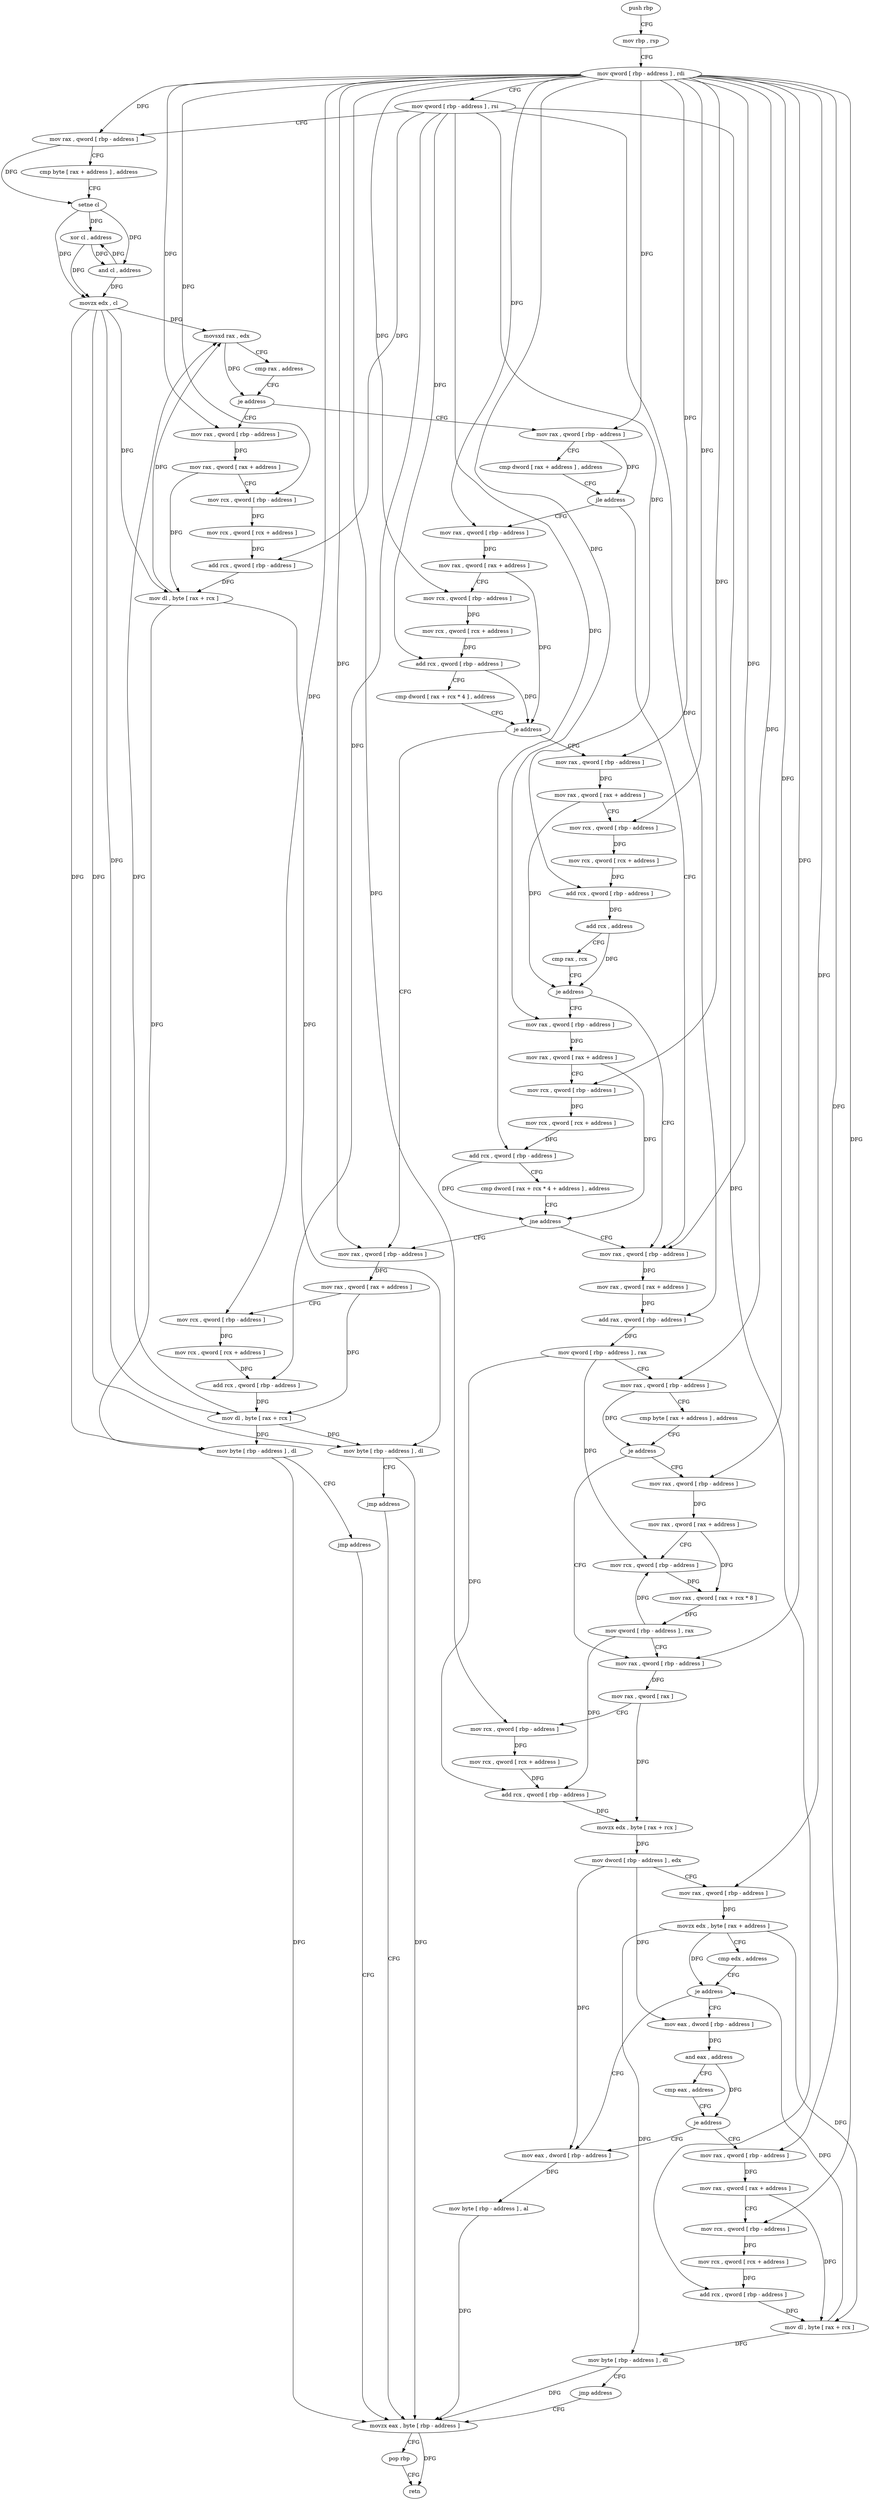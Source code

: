 digraph "func" {
"4249136" [label = "push rbp" ]
"4249137" [label = "mov rbp , rsp" ]
"4249140" [label = "mov qword [ rbp - address ] , rdi" ]
"4249144" [label = "mov qword [ rbp - address ] , rsi" ]
"4249148" [label = "mov rax , qword [ rbp - address ]" ]
"4249152" [label = "cmp byte [ rax + address ] , address" ]
"4249159" [label = "setne cl" ]
"4249162" [label = "xor cl , address" ]
"4249165" [label = "and cl , address" ]
"4249168" [label = "movzx edx , cl" ]
"4249171" [label = "movsxd rax , edx" ]
"4249174" [label = "cmp rax , address" ]
"4249178" [label = "je address" ]
"4249215" [label = "mov rax , qword [ rbp - address ]" ]
"4249184" [label = "mov rax , qword [ rbp - address ]" ]
"4249219" [label = "cmp dword [ rax + address ] , address" ]
"4249226" [label = "jle address" ]
"4249360" [label = "mov rax , qword [ rbp - address ]" ]
"4249232" [label = "mov rax , qword [ rbp - address ]" ]
"4249188" [label = "mov rax , qword [ rax + address ]" ]
"4249192" [label = "mov rcx , qword [ rbp - address ]" ]
"4249196" [label = "mov rcx , qword [ rcx + address ]" ]
"4249200" [label = "add rcx , qword [ rbp - address ]" ]
"4249204" [label = "mov dl , byte [ rax + rcx ]" ]
"4249207" [label = "mov byte [ rbp - address ] , dl" ]
"4249210" [label = "jmp address" ]
"4249511" [label = "movzx eax , byte [ rbp - address ]" ]
"4249364" [label = "mov rax , qword [ rax + address ]" ]
"4249368" [label = "add rax , qword [ rbp - address ]" ]
"4249372" [label = "mov qword [ rbp - address ] , rax" ]
"4249376" [label = "mov rax , qword [ rbp - address ]" ]
"4249380" [label = "cmp byte [ rax + address ] , address" ]
"4249387" [label = "je address" ]
"4249413" [label = "mov rax , qword [ rbp - address ]" ]
"4249393" [label = "mov rax , qword [ rbp - address ]" ]
"4249236" [label = "mov rax , qword [ rax + address ]" ]
"4249240" [label = "mov rcx , qword [ rbp - address ]" ]
"4249244" [label = "mov rcx , qword [ rcx + address ]" ]
"4249248" [label = "add rcx , qword [ rbp - address ]" ]
"4249252" [label = "cmp dword [ rax + rcx * 4 ] , address" ]
"4249256" [label = "je address" ]
"4249329" [label = "mov rax , qword [ rbp - address ]" ]
"4249262" [label = "mov rax , qword [ rbp - address ]" ]
"4249515" [label = "pop rbp" ]
"4249516" [label = "retn" ]
"4249417" [label = "mov rax , qword [ rax ]" ]
"4249420" [label = "mov rcx , qword [ rbp - address ]" ]
"4249424" [label = "mov rcx , qword [ rcx + address ]" ]
"4249428" [label = "add rcx , qword [ rbp - address ]" ]
"4249432" [label = "movzx edx , byte [ rax + rcx ]" ]
"4249436" [label = "mov dword [ rbp - address ] , edx" ]
"4249439" [label = "mov rax , qword [ rbp - address ]" ]
"4249443" [label = "movzx edx , byte [ rax + address ]" ]
"4249450" [label = "cmp edx , address" ]
"4249453" [label = "je address" ]
"4249505" [label = "mov eax , dword [ rbp - address ]" ]
"4249459" [label = "mov eax , dword [ rbp - address ]" ]
"4249397" [label = "mov rax , qword [ rax + address ]" ]
"4249401" [label = "mov rcx , qword [ rbp - address ]" ]
"4249405" [label = "mov rax , qword [ rax + rcx * 8 ]" ]
"4249409" [label = "mov qword [ rbp - address ] , rax" ]
"4249333" [label = "mov rax , qword [ rax + address ]" ]
"4249337" [label = "mov rcx , qword [ rbp - address ]" ]
"4249341" [label = "mov rcx , qword [ rcx + address ]" ]
"4249345" [label = "add rcx , qword [ rbp - address ]" ]
"4249349" [label = "mov dl , byte [ rax + rcx ]" ]
"4249352" [label = "mov byte [ rbp - address ] , dl" ]
"4249355" [label = "jmp address" ]
"4249266" [label = "mov rax , qword [ rax + address ]" ]
"4249270" [label = "mov rcx , qword [ rbp - address ]" ]
"4249274" [label = "mov rcx , qword [ rcx + address ]" ]
"4249278" [label = "add rcx , qword [ rbp - address ]" ]
"4249282" [label = "add rcx , address" ]
"4249289" [label = "cmp rax , rcx" ]
"4249292" [label = "je address" ]
"4249298" [label = "mov rax , qword [ rbp - address ]" ]
"4249508" [label = "mov byte [ rbp - address ] , al" ]
"4249462" [label = "and eax , address" ]
"4249465" [label = "cmp eax , address" ]
"4249468" [label = "je address" ]
"4249474" [label = "mov rax , qword [ rbp - address ]" ]
"4249302" [label = "mov rax , qword [ rax + address ]" ]
"4249306" [label = "mov rcx , qword [ rbp - address ]" ]
"4249310" [label = "mov rcx , qword [ rcx + address ]" ]
"4249314" [label = "add rcx , qword [ rbp - address ]" ]
"4249318" [label = "cmp dword [ rax + rcx * 4 + address ] , address" ]
"4249323" [label = "jne address" ]
"4249478" [label = "mov rax , qword [ rax + address ]" ]
"4249482" [label = "mov rcx , qword [ rbp - address ]" ]
"4249486" [label = "mov rcx , qword [ rcx + address ]" ]
"4249490" [label = "add rcx , qword [ rbp - address ]" ]
"4249494" [label = "mov dl , byte [ rax + rcx ]" ]
"4249497" [label = "mov byte [ rbp - address ] , dl" ]
"4249500" [label = "jmp address" ]
"4249136" -> "4249137" [ label = "CFG" ]
"4249137" -> "4249140" [ label = "CFG" ]
"4249140" -> "4249144" [ label = "CFG" ]
"4249140" -> "4249148" [ label = "DFG" ]
"4249140" -> "4249215" [ label = "DFG" ]
"4249140" -> "4249184" [ label = "DFG" ]
"4249140" -> "4249192" [ label = "DFG" ]
"4249140" -> "4249360" [ label = "DFG" ]
"4249140" -> "4249376" [ label = "DFG" ]
"4249140" -> "4249232" [ label = "DFG" ]
"4249140" -> "4249240" [ label = "DFG" ]
"4249140" -> "4249413" [ label = "DFG" ]
"4249140" -> "4249420" [ label = "DFG" ]
"4249140" -> "4249439" [ label = "DFG" ]
"4249140" -> "4249393" [ label = "DFG" ]
"4249140" -> "4249329" [ label = "DFG" ]
"4249140" -> "4249337" [ label = "DFG" ]
"4249140" -> "4249262" [ label = "DFG" ]
"4249140" -> "4249270" [ label = "DFG" ]
"4249140" -> "4249298" [ label = "DFG" ]
"4249140" -> "4249306" [ label = "DFG" ]
"4249140" -> "4249474" [ label = "DFG" ]
"4249140" -> "4249482" [ label = "DFG" ]
"4249144" -> "4249148" [ label = "CFG" ]
"4249144" -> "4249200" [ label = "DFG" ]
"4249144" -> "4249368" [ label = "DFG" ]
"4249144" -> "4249248" [ label = "DFG" ]
"4249144" -> "4249345" [ label = "DFG" ]
"4249144" -> "4249278" [ label = "DFG" ]
"4249144" -> "4249314" [ label = "DFG" ]
"4249144" -> "4249490" [ label = "DFG" ]
"4249148" -> "4249152" [ label = "CFG" ]
"4249148" -> "4249159" [ label = "DFG" ]
"4249152" -> "4249159" [ label = "CFG" ]
"4249159" -> "4249162" [ label = "DFG" ]
"4249159" -> "4249165" [ label = "DFG" ]
"4249159" -> "4249168" [ label = "DFG" ]
"4249162" -> "4249165" [ label = "DFG" ]
"4249162" -> "4249168" [ label = "DFG" ]
"4249165" -> "4249168" [ label = "DFG" ]
"4249165" -> "4249162" [ label = "DFG" ]
"4249168" -> "4249171" [ label = "DFG" ]
"4249168" -> "4249204" [ label = "DFG" ]
"4249168" -> "4249207" [ label = "DFG" ]
"4249168" -> "4249349" [ label = "DFG" ]
"4249168" -> "4249352" [ label = "DFG" ]
"4249171" -> "4249174" [ label = "CFG" ]
"4249171" -> "4249178" [ label = "DFG" ]
"4249174" -> "4249178" [ label = "CFG" ]
"4249178" -> "4249215" [ label = "CFG" ]
"4249178" -> "4249184" [ label = "CFG" ]
"4249215" -> "4249219" [ label = "CFG" ]
"4249215" -> "4249226" [ label = "DFG" ]
"4249184" -> "4249188" [ label = "DFG" ]
"4249219" -> "4249226" [ label = "CFG" ]
"4249226" -> "4249360" [ label = "CFG" ]
"4249226" -> "4249232" [ label = "CFG" ]
"4249360" -> "4249364" [ label = "DFG" ]
"4249232" -> "4249236" [ label = "DFG" ]
"4249188" -> "4249192" [ label = "CFG" ]
"4249188" -> "4249204" [ label = "DFG" ]
"4249192" -> "4249196" [ label = "DFG" ]
"4249196" -> "4249200" [ label = "DFG" ]
"4249200" -> "4249204" [ label = "DFG" ]
"4249204" -> "4249207" [ label = "DFG" ]
"4249204" -> "4249171" [ label = "DFG" ]
"4249204" -> "4249352" [ label = "DFG" ]
"4249207" -> "4249210" [ label = "CFG" ]
"4249207" -> "4249511" [ label = "DFG" ]
"4249210" -> "4249511" [ label = "CFG" ]
"4249511" -> "4249515" [ label = "CFG" ]
"4249511" -> "4249516" [ label = "DFG" ]
"4249364" -> "4249368" [ label = "DFG" ]
"4249368" -> "4249372" [ label = "DFG" ]
"4249372" -> "4249376" [ label = "CFG" ]
"4249372" -> "4249428" [ label = "DFG" ]
"4249372" -> "4249401" [ label = "DFG" ]
"4249376" -> "4249380" [ label = "CFG" ]
"4249376" -> "4249387" [ label = "DFG" ]
"4249380" -> "4249387" [ label = "CFG" ]
"4249387" -> "4249413" [ label = "CFG" ]
"4249387" -> "4249393" [ label = "CFG" ]
"4249413" -> "4249417" [ label = "DFG" ]
"4249393" -> "4249397" [ label = "DFG" ]
"4249236" -> "4249240" [ label = "CFG" ]
"4249236" -> "4249256" [ label = "DFG" ]
"4249240" -> "4249244" [ label = "DFG" ]
"4249244" -> "4249248" [ label = "DFG" ]
"4249248" -> "4249252" [ label = "CFG" ]
"4249248" -> "4249256" [ label = "DFG" ]
"4249252" -> "4249256" [ label = "CFG" ]
"4249256" -> "4249329" [ label = "CFG" ]
"4249256" -> "4249262" [ label = "CFG" ]
"4249329" -> "4249333" [ label = "DFG" ]
"4249262" -> "4249266" [ label = "DFG" ]
"4249515" -> "4249516" [ label = "CFG" ]
"4249417" -> "4249420" [ label = "CFG" ]
"4249417" -> "4249432" [ label = "DFG" ]
"4249420" -> "4249424" [ label = "DFG" ]
"4249424" -> "4249428" [ label = "DFG" ]
"4249428" -> "4249432" [ label = "DFG" ]
"4249432" -> "4249436" [ label = "DFG" ]
"4249436" -> "4249439" [ label = "CFG" ]
"4249436" -> "4249505" [ label = "DFG" ]
"4249436" -> "4249459" [ label = "DFG" ]
"4249439" -> "4249443" [ label = "DFG" ]
"4249443" -> "4249450" [ label = "CFG" ]
"4249443" -> "4249453" [ label = "DFG" ]
"4249443" -> "4249494" [ label = "DFG" ]
"4249443" -> "4249497" [ label = "DFG" ]
"4249450" -> "4249453" [ label = "CFG" ]
"4249453" -> "4249505" [ label = "CFG" ]
"4249453" -> "4249459" [ label = "CFG" ]
"4249505" -> "4249508" [ label = "DFG" ]
"4249459" -> "4249462" [ label = "DFG" ]
"4249397" -> "4249401" [ label = "CFG" ]
"4249397" -> "4249405" [ label = "DFG" ]
"4249401" -> "4249405" [ label = "DFG" ]
"4249405" -> "4249409" [ label = "DFG" ]
"4249409" -> "4249413" [ label = "CFG" ]
"4249409" -> "4249428" [ label = "DFG" ]
"4249409" -> "4249401" [ label = "DFG" ]
"4249333" -> "4249337" [ label = "CFG" ]
"4249333" -> "4249349" [ label = "DFG" ]
"4249337" -> "4249341" [ label = "DFG" ]
"4249341" -> "4249345" [ label = "DFG" ]
"4249345" -> "4249349" [ label = "DFG" ]
"4249349" -> "4249352" [ label = "DFG" ]
"4249349" -> "4249171" [ label = "DFG" ]
"4249349" -> "4249207" [ label = "DFG" ]
"4249352" -> "4249355" [ label = "CFG" ]
"4249352" -> "4249511" [ label = "DFG" ]
"4249355" -> "4249511" [ label = "CFG" ]
"4249266" -> "4249270" [ label = "CFG" ]
"4249266" -> "4249292" [ label = "DFG" ]
"4249270" -> "4249274" [ label = "DFG" ]
"4249274" -> "4249278" [ label = "DFG" ]
"4249278" -> "4249282" [ label = "DFG" ]
"4249282" -> "4249289" [ label = "CFG" ]
"4249282" -> "4249292" [ label = "DFG" ]
"4249289" -> "4249292" [ label = "CFG" ]
"4249292" -> "4249360" [ label = "CFG" ]
"4249292" -> "4249298" [ label = "CFG" ]
"4249298" -> "4249302" [ label = "DFG" ]
"4249508" -> "4249511" [ label = "DFG" ]
"4249462" -> "4249465" [ label = "CFG" ]
"4249462" -> "4249468" [ label = "DFG" ]
"4249465" -> "4249468" [ label = "CFG" ]
"4249468" -> "4249505" [ label = "CFG" ]
"4249468" -> "4249474" [ label = "CFG" ]
"4249474" -> "4249478" [ label = "DFG" ]
"4249302" -> "4249306" [ label = "CFG" ]
"4249302" -> "4249323" [ label = "DFG" ]
"4249306" -> "4249310" [ label = "DFG" ]
"4249310" -> "4249314" [ label = "DFG" ]
"4249314" -> "4249318" [ label = "CFG" ]
"4249314" -> "4249323" [ label = "DFG" ]
"4249318" -> "4249323" [ label = "CFG" ]
"4249323" -> "4249360" [ label = "CFG" ]
"4249323" -> "4249329" [ label = "CFG" ]
"4249478" -> "4249482" [ label = "CFG" ]
"4249478" -> "4249494" [ label = "DFG" ]
"4249482" -> "4249486" [ label = "DFG" ]
"4249486" -> "4249490" [ label = "DFG" ]
"4249490" -> "4249494" [ label = "DFG" ]
"4249494" -> "4249497" [ label = "DFG" ]
"4249494" -> "4249453" [ label = "DFG" ]
"4249497" -> "4249500" [ label = "CFG" ]
"4249497" -> "4249511" [ label = "DFG" ]
"4249500" -> "4249511" [ label = "CFG" ]
}
